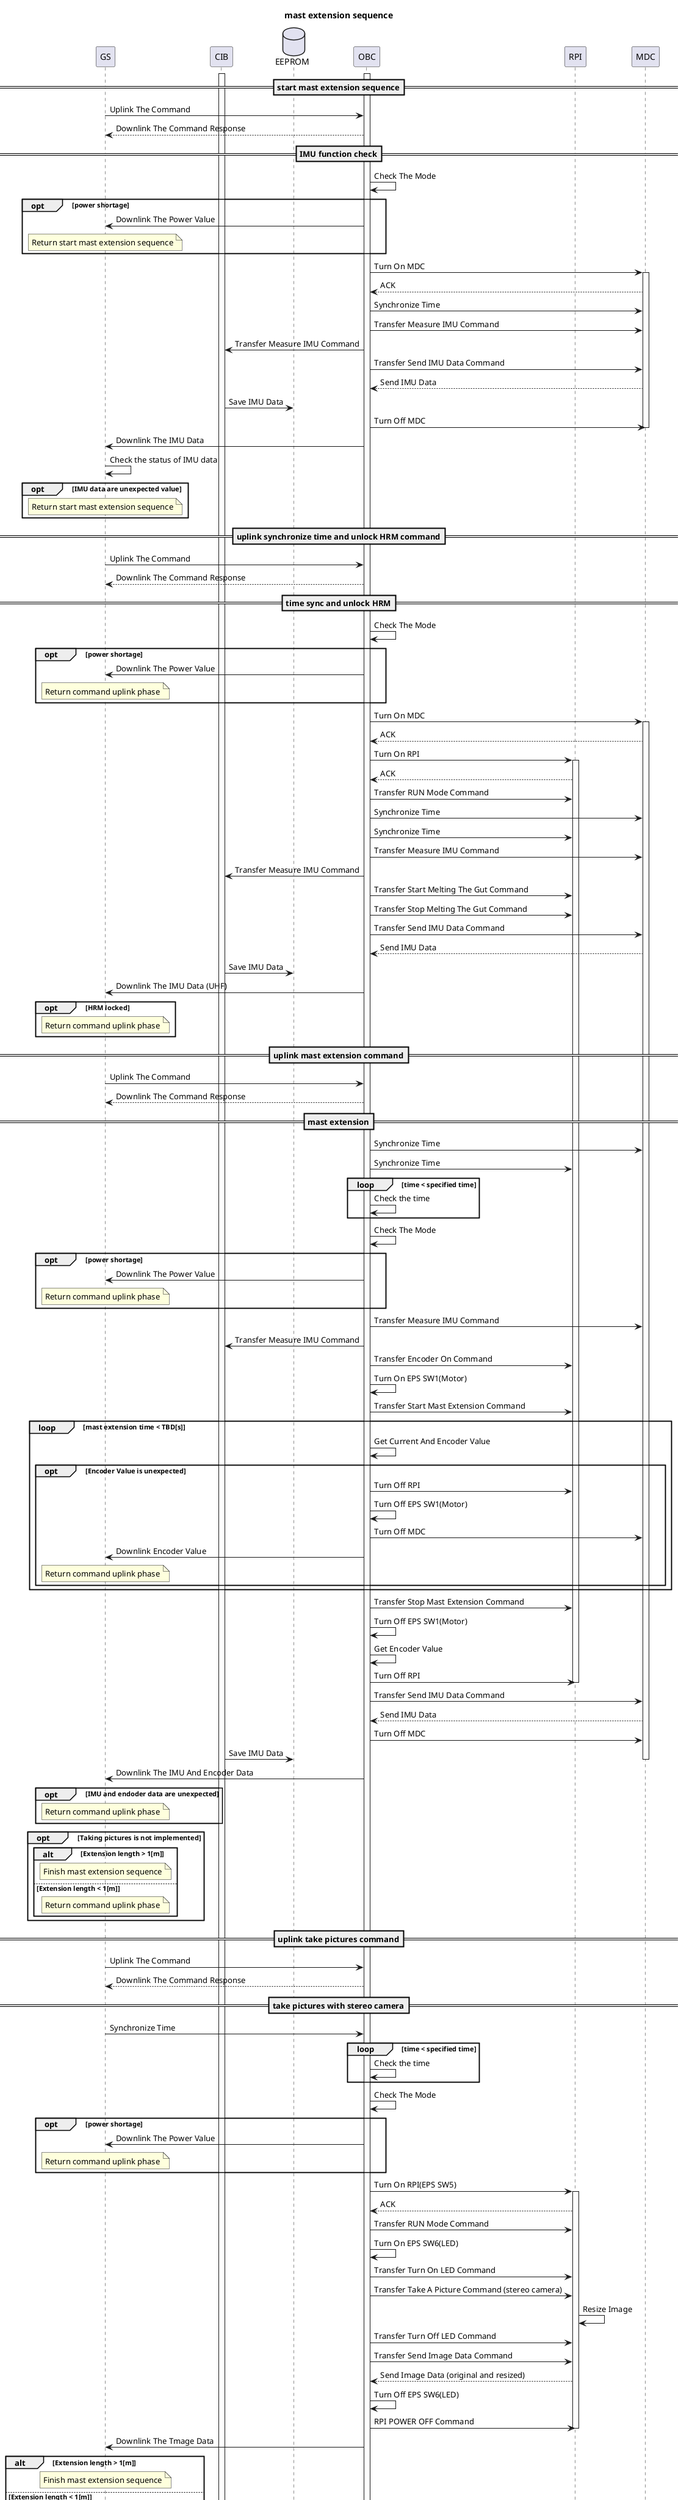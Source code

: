 @startuml
title mast extension sequence

participant GS
participant CIB
database EEPROM
participant OBC
participant RPI
participant MDC

activate OBC
activate CIB
==start mast extension sequence==
GS -> OBC   : Uplink The Command
OBC --> GS   : Downlink The Command Response
==IMU function check==
OBC -> OBC  : Check The Mode
opt power shortage
    OBC -> GS   : Downlink The Power Value
    note over GS    : Return start mast extension sequence
end

OBC -> MDC  : Turn On MDC
activate MDC
MDC --> OBC : ACK
OBC -> MDC  : Synchronize Time
OBC -> MDC  : Transfer Measure IMU Command
OBC -> CIB  : Transfer Measure IMU Command
OBC -> MDC  : Transfer Send IMU Data Command
MDC --> OBC : Send IMU Data
CIB -> EEPROM : Save IMU Data
OBC -> MDC  : Turn Off MDC
deactivate MDC
OBC -> GS   : Downlink The IMU Data
GS  -> GS   : Check the status of IMU data
opt IMU data are unexpected value
    note over GS    : Return start mast extension sequence
end

==uplink synchronize time and unlock HRM command==
GS -> OBC   : Uplink The Command
OBC --> GS   : Downlink The Command Response

==time sync and unlock HRM==
OBC -> OBC  : Check The Mode
opt power shortage
    OBC -> GS   : Downlink The Power Value
note over GS    : Return command uplink phase
end

OBC -> MDC  : Turn On MDC
activate MDC
MDC --> OBC : ACK
OBC -> RPI  : Turn On RPI
activate RPI
RPI --> OBC : ACK
OBC -> RPI  : Transfer RUN Mode Command
OBC -> MDC  : Synchronize Time
OBC -> RPI  : Synchronize Time
OBC -> MDC  : Transfer Measure IMU Command
OBC -> CIB  : Transfer Measure IMU Command
OBC -> RPI  : Transfer Start Melting The Gut Command
OBC -> RPI  : Transfer Stop Melting The Gut Command
OBC -> MDC  : Transfer Send IMU Data Command
MDC --> OBC : Send IMU Data
CIB -> EEPROM : Save IMU Data
OBC -> GS   : Downlink The IMU Data (UHF)
opt HRM locked
    note over GS        : Return command uplink phase
end

==uplink mast extension command==
GS -> OBC   : Uplink The Command
OBC --> GS   : Downlink The Command Response

==mast extension==
OBC -> MDC  : Synchronize Time
OBC -> RPI  : Synchronize Time
loop time < specified time
    OBC -> OBC        : Check the time
end

OBC -> OBC  : Check The Mode
opt power shortage
    OBC -> GS   : Downlink The Power Value
    note over GS    : Return command uplink phase
end

OBC -> MDC  : Transfer Measure IMU Command
OBC -> CIB  : Transfer Measure IMU Command
OBC -> RPI  : Transfer Encoder On Command
OBC -> OBC  : Turn On EPS SW1(Motor)
OBC -> RPI  : Transfer Start Mast Extension Command
loop mast extension time < TBD[s]
    OBC -> OBC        : Get Current And Encoder Value
    opt Encoder Value is unexpected
        OBC -> RPI  : Turn Off RPI
        OBC -> OBC  : Turn Off EPS SW1(Motor)
        OBC -> MDC  : Turn Off MDC
        OBC -> GS   : Downlink Encoder Value
        note over GS    : Return command uplink phase
    end
end

OBC -> RPI  : Transfer Stop Mast Extension Command
OBC -> OBC  : Turn Off EPS SW1(Motor)
OBC -> OBC  : Get Encoder Value
OBC -> RPI  : Turn Off RPI
deactivate RPI
OBC -> MDC  : Transfer Send IMU Data Command
MDC --> OBC : Send IMU Data
OBC -> MDC  : Turn Off MDC
CIB -> EEPROM : Save IMU Data
deactivate MDC
OBC -> GS   : Downlink The IMU And Encoder Data
opt IMU and endoder data are unexpected
    note over GS    : Return command uplink phase
end

opt Taking pictures is not implemented
    alt Extension length > 1[m]
        note over GS    : Finish mast extension sequence
    else Extension length < 1[m]
        note over GS    : Return command uplink phase
    end
end

==uplink take pictures command==
GS -> OBC   : Uplink The Command
OBC --> GS   : Downlink The Command Response

==take pictures with stereo camera==
GS -> OBC   : Synchronize Time
loop time < specified time
    OBC -> OBC  : Check the time
end

OBC -> OBC  : Check The Mode
opt power shortage
    OBC -> GS   : Downlink The Power Value
note over GS    : Return command uplink phase
end

OBC -> RPI  : Turn On RPI(EPS SW5)
activate RPI
RPI --> OBC : ACK
OBC -> RPI  : Transfer RUN Mode Command
OBC -> OBC  : Turn On EPS SW6(LED)
OBC -> RPI  : Transfer Turn On LED Command
OBC -> RPI  : Transfer Take A Picture Command (stereo camera)
RPI -> RPI  : Resize Image
OBC -> RPI  : Transfer Turn Off LED Command
OBC -> RPI  : Transfer Send Image Data Command
RPI --> OBC : Send Image Data (original and resized)
OBC -> OBC  : Turn Off EPS SW6(LED)
OBC -> RPI  : RPI POWER OFF Command
deactivate RPI
OBC -> GS   : Downlink The Tmage Data
alt Extension length > 1[m]
    note over GS    : Finish mast extension sequence
else Extension length < 1[m]
    note over GS    : Return mast extension command uplink phase
end

@enduml
